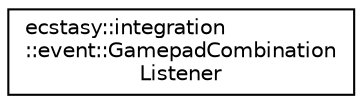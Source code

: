 digraph "Graphical Class Hierarchy"
{
 // LATEX_PDF_SIZE
  edge [fontname="Helvetica",fontsize="10",labelfontname="Helvetica",labelfontsize="10"];
  node [fontname="Helvetica",fontsize="10",shape=record];
  rankdir="LR";
  Node0 [label="ecstasy::integration\l::event::GamepadCombination\lListener",height=0.2,width=0.4,color="black", fillcolor="white", style="filled",URL="$classecstasy_1_1integration_1_1event_1_1_gamepad_combination_listener.html",tooltip="Listener of a button combination."];
}
